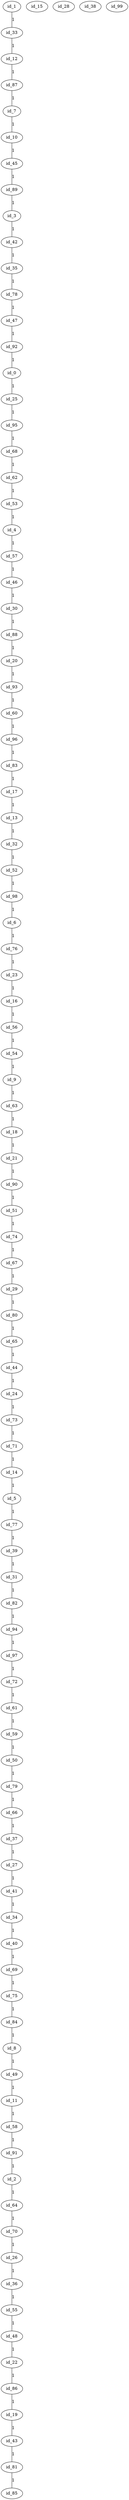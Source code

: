graph GR{
id_0;
id_1;
id_2;
id_3;
id_4;
id_5;
id_6;
id_7;
id_8;
id_9;
id_10;
id_11;
id_12;
id_13;
id_14;
id_15;
id_16;
id_17;
id_18;
id_19;
id_20;
id_21;
id_22;
id_23;
id_24;
id_25;
id_26;
id_27;
id_28;
id_29;
id_30;
id_31;
id_32;
id_33;
id_34;
id_35;
id_36;
id_37;
id_38;
id_39;
id_40;
id_41;
id_42;
id_43;
id_44;
id_45;
id_46;
id_47;
id_48;
id_49;
id_50;
id_51;
id_52;
id_53;
id_54;
id_55;
id_56;
id_57;
id_58;
id_59;
id_60;
id_61;
id_62;
id_63;
id_64;
id_65;
id_66;
id_67;
id_68;
id_69;
id_70;
id_71;
id_72;
id_73;
id_74;
id_75;
id_76;
id_77;
id_78;
id_79;
id_80;
id_81;
id_82;
id_83;
id_84;
id_85;
id_86;
id_87;
id_88;
id_89;
id_90;
id_91;
id_92;
id_93;
id_94;
id_95;
id_96;
id_97;
id_98;
id_99;
id_1--id_33[label=1];
id_33--id_12[label=1];
id_12--id_87[label=1];
id_87--id_7[label=1];
id_7--id_10[label=1];
id_10--id_45[label=1];
id_45--id_89[label=1];
id_89--id_3[label=1];
id_3--id_42[label=1];
id_42--id_35[label=1];
id_35--id_78[label=1];
id_78--id_47[label=1];
id_47--id_92[label=1];
id_92--id_0[label=1];
id_0--id_25[label=1];
id_25--id_95[label=1];
id_95--id_68[label=1];
id_68--id_62[label=1];
id_62--id_53[label=1];
id_53--id_4[label=1];
id_4--id_57[label=1];
id_57--id_46[label=1];
id_46--id_30[label=1];
id_30--id_88[label=1];
id_88--id_20[label=1];
id_20--id_93[label=1];
id_93--id_60[label=1];
id_60--id_96[label=1];
id_96--id_83[label=1];
id_83--id_17[label=1];
id_17--id_13[label=1];
id_13--id_32[label=1];
id_32--id_52[label=1];
id_52--id_98[label=1];
id_98--id_6[label=1];
id_6--id_76[label=1];
id_76--id_23[label=1];
id_23--id_16[label=1];
id_16--id_56[label=1];
id_56--id_54[label=1];
id_54--id_9[label=1];
id_9--id_63[label=1];
id_63--id_18[label=1];
id_18--id_21[label=1];
id_21--id_90[label=1];
id_90--id_51[label=1];
id_51--id_74[label=1];
id_74--id_67[label=1];
id_67--id_29[label=1];
id_29--id_80[label=1];
id_80--id_65[label=1];
id_65--id_44[label=1];
id_44--id_24[label=1];
id_24--id_73[label=1];
id_73--id_71[label=1];
id_71--id_14[label=1];
id_14--id_5[label=1];
id_5--id_77[label=1];
id_77--id_39[label=1];
id_39--id_31[label=1];
id_31--id_82[label=1];
id_82--id_94[label=1];
id_94--id_97[label=1];
id_97--id_72[label=1];
id_72--id_61[label=1];
id_61--id_59[label=1];
id_59--id_50[label=1];
id_50--id_79[label=1];
id_79--id_66[label=1];
id_66--id_37[label=1];
id_37--id_27[label=1];
id_27--id_41[label=1];
id_41--id_34[label=1];
id_34--id_40[label=1];
id_40--id_69[label=1];
id_69--id_75[label=1];
id_75--id_84[label=1];
id_84--id_8[label=1];
id_8--id_49[label=1];
id_49--id_11[label=1];
id_11--id_58[label=1];
id_58--id_91[label=1];
id_91--id_2[label=1];
id_2--id_64[label=1];
id_64--id_70[label=1];
id_70--id_26[label=1];
id_26--id_36[label=1];
id_36--id_55[label=1];
id_55--id_48[label=1];
id_48--id_22[label=1];
id_22--id_86[label=1];
id_86--id_19[label=1];
id_19--id_43[label=1];
id_43--id_81[label=1];
id_81--id_85[label=1];
}